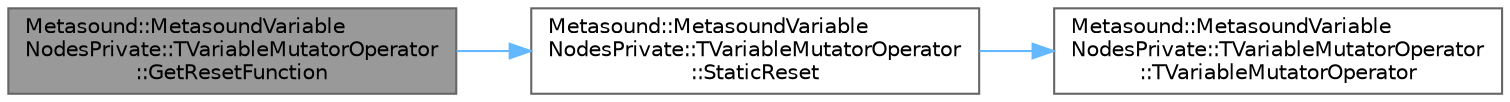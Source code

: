 digraph "Metasound::MetasoundVariableNodesPrivate::TVariableMutatorOperator::GetResetFunction"
{
 // INTERACTIVE_SVG=YES
 // LATEX_PDF_SIZE
  bgcolor="transparent";
  edge [fontname=Helvetica,fontsize=10,labelfontname=Helvetica,labelfontsize=10];
  node [fontname=Helvetica,fontsize=10,shape=box,height=0.2,width=0.4];
  rankdir="LR";
  Node1 [id="Node000001",label="Metasound::MetasoundVariable\lNodesPrivate::TVariableMutatorOperator\l::GetResetFunction",height=0.2,width=0.4,color="gray40", fillcolor="grey60", style="filled", fontcolor="black",tooltip="Return the reset function to call during graph execution."];
  Node1 -> Node2 [id="edge1_Node000001_Node000002",color="steelblue1",style="solid",tooltip=" "];
  Node2 [id="Node000002",label="Metasound::MetasoundVariable\lNodesPrivate::TVariableMutatorOperator\l::StaticReset",height=0.2,width=0.4,color="grey40", fillcolor="white", style="filled",URL="$d4/d7f/classMetasound_1_1MetasoundVariableNodesPrivate_1_1TVariableMutatorOperator.html#a10193c81c6ebf30c8458ca40afd9db45",tooltip=" "];
  Node2 -> Node3 [id="edge2_Node000002_Node000003",color="steelblue1",style="solid",tooltip=" "];
  Node3 [id="Node000003",label="Metasound::MetasoundVariable\lNodesPrivate::TVariableMutatorOperator\l::TVariableMutatorOperator",height=0.2,width=0.4,color="grey40", fillcolor="white", style="filled",URL="$d4/d7f/classMetasound_1_1MetasoundVariableNodesPrivate_1_1TVariableMutatorOperator.html#a2899a5a72b275664191fbfd822a5fb5b",tooltip=" "];
}
